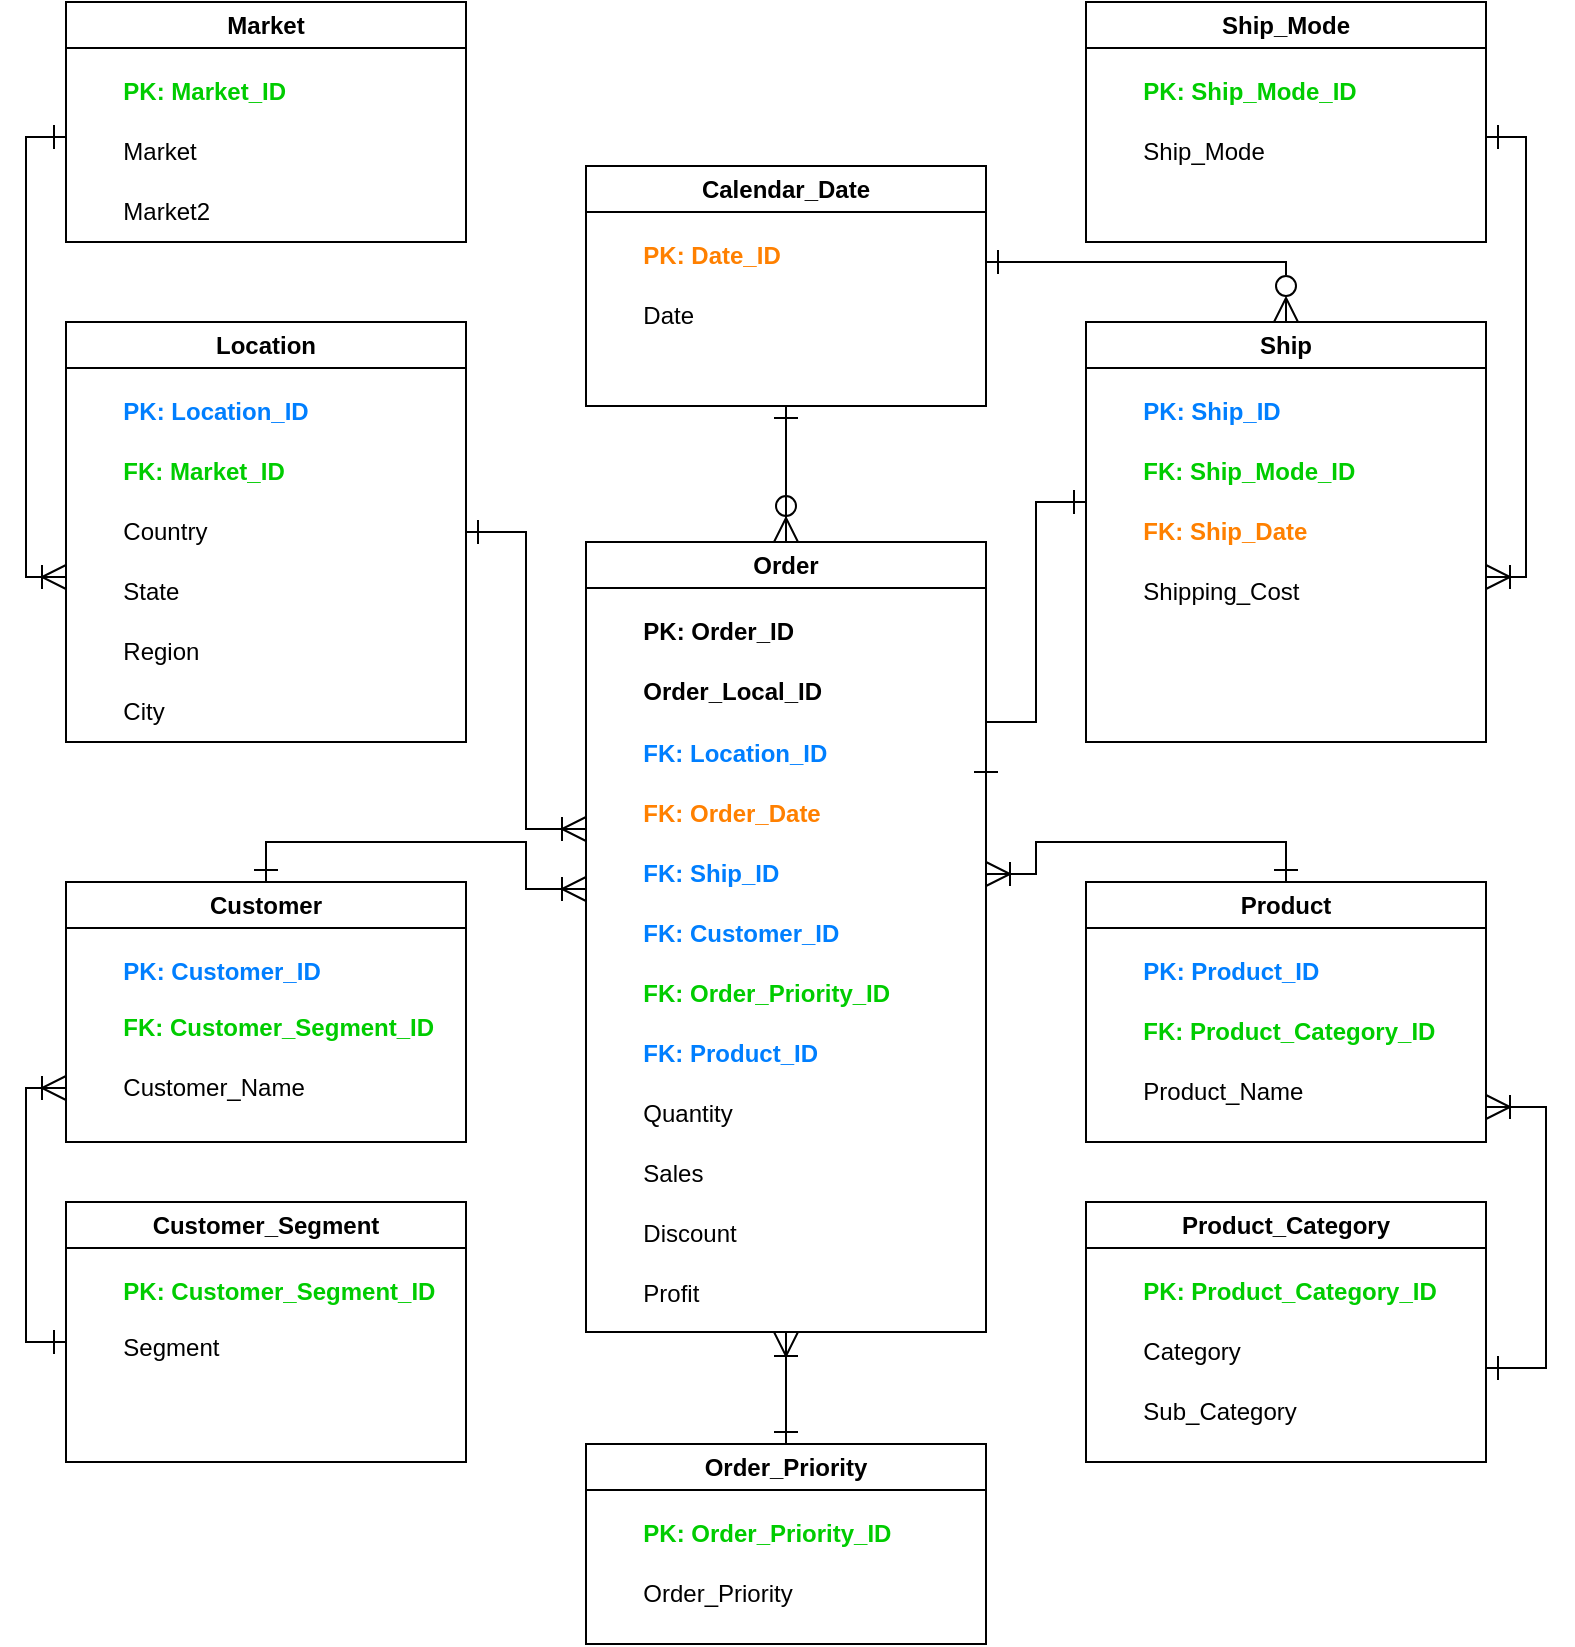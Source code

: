 <mxfile version="22.1.15" type="google">
  <diagram name="Page-1" id="x16oOLmfSuXU1Z4fn3fX">
    <mxGraphModel grid="0" page="1" gridSize="10" guides="1" tooltips="1" connect="1" arrows="1" fold="1" pageScale="1" pageWidth="850" pageHeight="1100" background="#ffffff" math="0" shadow="0">
      <root>
        <mxCell id="0" />
        <mxCell id="1" parent="0" />
        <mxCell id="_JvIo_ulSZdTN_FPrXAl-68" style="edgeStyle=orthogonalEdgeStyle;rounded=0;orthogonalLoop=1;jettySize=auto;html=1;exitX=0.5;exitY=0;exitDx=0;exitDy=0;entryX=0.5;entryY=1;entryDx=0;entryDy=0;startArrow=ERzeroToMany;startFill=0;endArrow=ERone;endFill=0;endSize=10;startSize=10;" edge="1" parent="1" source="1yXG8h2ckXHNTyExK5BX-1" target="_JvIo_ulSZdTN_FPrXAl-37">
          <mxGeometry relative="1" as="geometry">
            <Array as="points">
              <mxPoint x="428" y="-690" />
              <mxPoint x="428" y="-690" />
            </Array>
          </mxGeometry>
        </mxCell>
        <mxCell id="_JvIo_ulSZdTN_FPrXAl-70" style="edgeStyle=orthogonalEdgeStyle;rounded=0;orthogonalLoop=1;jettySize=auto;html=1;exitX=0.5;exitY=1;exitDx=0;exitDy=0;entryX=0.5;entryY=0;entryDx=0;entryDy=0;endArrow=ERone;endFill=0;startArrow=ERoneToMany;startFill=0;endSize=10;startSize=10;" edge="1" parent="1" source="1yXG8h2ckXHNTyExK5BX-1" target="_JvIo_ulSZdTN_FPrXAl-49">
          <mxGeometry relative="1" as="geometry" />
        </mxCell>
        <mxCell id="1yXG8h2ckXHNTyExK5BX-1" value="Order" style="swimlane;whiteSpace=wrap;html=1;" vertex="1" parent="1">
          <mxGeometry x="328" y="-680" width="200" height="395" as="geometry" />
        </mxCell>
        <mxCell id="1yXG8h2ckXHNTyExK5BX-4" value="&lt;font color=&quot;#000000&quot; style=&quot;&quot;&gt;&lt;span style=&quot;white-space: pre;&quot;&gt;&#x9;&lt;/span&gt;PK: Order_ID&lt;/font&gt;" style="text;html=1;strokeColor=none;fillColor=none;align=left;verticalAlign=middle;whiteSpace=wrap;rounded=0;fontColor=#9999FF;fontStyle=1" vertex="1" parent="1yXG8h2ckXHNTyExK5BX-1">
          <mxGeometry y="30" width="200" height="30" as="geometry" />
        </mxCell>
        <mxCell id="1yXG8h2ckXHNTyExK5BX-5" value="&lt;font color=&quot;#007fff&quot;&gt;&lt;b&gt;&lt;span style=&quot;white-space: pre;&quot;&gt;&#x9;&lt;/span&gt;FK: Location_ID&lt;/b&gt;&lt;/font&gt;" style="text;html=1;strokeColor=none;fillColor=none;align=left;verticalAlign=middle;whiteSpace=wrap;rounded=0;" vertex="1" parent="1yXG8h2ckXHNTyExK5BX-1">
          <mxGeometry y="91" width="200" height="30" as="geometry" />
        </mxCell>
        <mxCell id="_JvIo_ulSZdTN_FPrXAl-18" value="&lt;font color=&quot;#ff8000&quot;&gt;&lt;b&gt;&lt;span style=&quot;white-space: pre;&quot;&gt;&#x9;&lt;/span&gt;FK: Order_Date&lt;/b&gt;&lt;/font&gt;" style="text;html=1;strokeColor=none;fillColor=none;align=left;verticalAlign=middle;whiteSpace=wrap;rounded=0;" vertex="1" parent="1yXG8h2ckXHNTyExK5BX-1">
          <mxGeometry y="121" width="200" height="30" as="geometry" />
        </mxCell>
        <mxCell id="_JvIo_ulSZdTN_FPrXAl-53" value="&lt;b&gt;&lt;font color=&quot;#007fff&quot;&gt;&lt;span style=&quot;white-space: pre;&quot;&gt;&#x9;&lt;/span&gt;FK: Ship_ID&lt;/font&gt;&lt;/b&gt;" style="text;html=1;strokeColor=none;fillColor=none;align=left;verticalAlign=middle;whiteSpace=wrap;rounded=0;" vertex="1" parent="1yXG8h2ckXHNTyExK5BX-1">
          <mxGeometry y="151" width="200" height="30" as="geometry" />
        </mxCell>
        <mxCell id="_JvIo_ulSZdTN_FPrXAl-54" value="&lt;b&gt;&lt;font color=&quot;#007fff&quot;&gt;&lt;span style=&quot;white-space: pre;&quot;&gt;&#x9;&lt;/span&gt;FK: Customer_ID&lt;/font&gt;&lt;/b&gt;" style="text;html=1;strokeColor=none;fillColor=none;align=left;verticalAlign=middle;whiteSpace=wrap;rounded=0;" vertex="1" parent="1yXG8h2ckXHNTyExK5BX-1">
          <mxGeometry y="181" width="200" height="30" as="geometry" />
        </mxCell>
        <mxCell id="_JvIo_ulSZdTN_FPrXAl-55" value="&lt;font color=&quot;#00cc00&quot;&gt;&lt;b&gt;&lt;span style=&quot;white-space: pre;&quot;&gt;&#x9;&lt;/span&gt;FK: Order_Priority_ID&lt;/b&gt;&lt;/font&gt;" style="text;html=1;strokeColor=none;fillColor=none;align=left;verticalAlign=middle;whiteSpace=wrap;rounded=0;" vertex="1" parent="1yXG8h2ckXHNTyExK5BX-1">
          <mxGeometry y="211" width="200" height="30" as="geometry" />
        </mxCell>
        <mxCell id="_JvIo_ulSZdTN_FPrXAl-56" value="&lt;font color=&quot;#007fff&quot;&gt;&lt;b&gt;&lt;span style=&quot;white-space: pre;&quot;&gt;&#x9;&lt;/span&gt;FK: Product_ID&lt;/b&gt;&lt;/font&gt;" style="text;html=1;strokeColor=none;fillColor=none;align=left;verticalAlign=middle;whiteSpace=wrap;rounded=0;" vertex="1" parent="1yXG8h2ckXHNTyExK5BX-1">
          <mxGeometry y="241" width="200" height="30" as="geometry" />
        </mxCell>
        <mxCell id="_JvIo_ulSZdTN_FPrXAl-57" value="&lt;span style=&quot;white-space: pre;&quot;&gt;&#x9;&lt;/span&gt;Quantity" style="text;html=1;strokeColor=none;fillColor=none;align=left;verticalAlign=middle;whiteSpace=wrap;rounded=0;" vertex="1" parent="1yXG8h2ckXHNTyExK5BX-1">
          <mxGeometry y="271" width="200" height="30" as="geometry" />
        </mxCell>
        <mxCell id="_JvIo_ulSZdTN_FPrXAl-58" value="&lt;span style=&quot;white-space: pre;&quot;&gt;&#x9;&lt;/span&gt;Sales" style="text;html=1;strokeColor=none;fillColor=none;align=left;verticalAlign=middle;whiteSpace=wrap;rounded=0;" vertex="1" parent="1yXG8h2ckXHNTyExK5BX-1">
          <mxGeometry y="301" width="200" height="30" as="geometry" />
        </mxCell>
        <mxCell id="_JvIo_ulSZdTN_FPrXAl-59" value="&lt;span style=&quot;white-space: pre;&quot;&gt;&#x9;&lt;/span&gt;Discount" style="text;html=1;strokeColor=none;fillColor=none;align=left;verticalAlign=middle;whiteSpace=wrap;rounded=0;" vertex="1" parent="1yXG8h2ckXHNTyExK5BX-1">
          <mxGeometry y="331" width="200" height="30" as="geometry" />
        </mxCell>
        <mxCell id="_JvIo_ulSZdTN_FPrXAl-60" value="&lt;span style=&quot;white-space: pre;&quot;&gt;&#x9;&lt;/span&gt;Profit" style="text;html=1;strokeColor=none;fillColor=none;align=left;verticalAlign=middle;whiteSpace=wrap;rounded=0;" vertex="1" parent="1yXG8h2ckXHNTyExK5BX-1">
          <mxGeometry y="361" width="200" height="30" as="geometry" />
        </mxCell>
        <mxCell id="l98ecOULR_FoofYDJhmJ-1" value="&lt;font color=&quot;#000000&quot; style=&quot;&quot;&gt;&lt;span style=&quot;white-space: pre;&quot;&gt;&#x9;&lt;/span&gt;Order_Local_ID&lt;/font&gt;" style="text;html=1;strokeColor=none;fillColor=none;align=left;verticalAlign=middle;whiteSpace=wrap;rounded=0;fontColor=#9999FF;fontStyle=1" vertex="1" parent="1yXG8h2ckXHNTyExK5BX-1">
          <mxGeometry y="60" width="200" height="30" as="geometry" />
        </mxCell>
        <mxCell id="1yXG8h2ckXHNTyExK5BX-2" value="Customer" style="swimlane;whiteSpace=wrap;html=1;" vertex="1" parent="1">
          <mxGeometry x="68" y="-510" width="200" height="130" as="geometry" />
        </mxCell>
        <mxCell id="1yXG8h2ckXHNTyExK5BX-12" value="&lt;font color=&quot;#007fff&quot;&gt;&lt;b&gt;&lt;span style=&quot;white-space: pre;&quot;&gt;&#x9;&lt;/span&gt;PK: Customer_ID&lt;/b&gt;&lt;/font&gt;" style="text;html=1;strokeColor=none;fillColor=none;align=left;verticalAlign=middle;whiteSpace=wrap;rounded=0;" vertex="1" parent="1yXG8h2ckXHNTyExK5BX-2">
          <mxGeometry y="30" width="200" height="30" as="geometry" />
        </mxCell>
        <mxCell id="1yXG8h2ckXHNTyExK5BX-13" value="&#x9;&lt;font color=&quot;#00cc00&quot;&gt;&lt;b&gt;&lt;span style=&quot;white-space: pre;&quot;&gt;&#x9;&lt;/span&gt;FK: Customer_Segment_ID&lt;/b&gt;&lt;/font&gt;" style="text;html=1;strokeColor=none;fillColor=none;align=left;verticalAlign=middle;whiteSpace=wrap;rounded=0;" vertex="1" parent="1yXG8h2ckXHNTyExK5BX-2">
          <mxGeometry y="58" width="200" height="30" as="geometry" />
        </mxCell>
        <mxCell id="_JvIo_ulSZdTN_FPrXAl-28" value="&lt;span style=&quot;white-space: pre;&quot;&gt;&#x9;&lt;/span&gt;Customer_Name" style="text;html=1;strokeColor=none;fillColor=none;align=left;verticalAlign=middle;whiteSpace=wrap;rounded=0;" vertex="1" parent="1yXG8h2ckXHNTyExK5BX-2">
          <mxGeometry y="88" width="200" height="30" as="geometry" />
        </mxCell>
        <mxCell id="1yXG8h2ckXHNTyExK5BX-3" value="Product" style="swimlane;whiteSpace=wrap;html=1;" vertex="1" parent="1">
          <mxGeometry x="578" y="-510" width="200" height="130" as="geometry" />
        </mxCell>
        <mxCell id="1yXG8h2ckXHNTyExK5BX-8" value="&lt;font color=&quot;#007fff&quot;&gt;&lt;b&gt;&lt;span style=&quot;white-space: pre;&quot;&gt;&#x9;&lt;/span&gt;PK: Product_ID&lt;/b&gt;&lt;/font&gt;" style="text;html=1;strokeColor=none;fillColor=none;align=left;verticalAlign=middle;whiteSpace=wrap;rounded=0;" vertex="1" parent="1yXG8h2ckXHNTyExK5BX-3">
          <mxGeometry y="30" width="200" height="30" as="geometry" />
        </mxCell>
        <mxCell id="1yXG8h2ckXHNTyExK5BX-10" value="&lt;font color=&quot;#00cc00&quot;&gt;&lt;b&gt;&lt;span style=&quot;white-space: pre;&quot;&gt;&#x9;&lt;/span&gt;FK: Product_Category_ID&lt;/b&gt;&lt;/font&gt;" style="text;html=1;strokeColor=none;fillColor=none;align=left;verticalAlign=middle;whiteSpace=wrap;rounded=0;" vertex="1" parent="1yXG8h2ckXHNTyExK5BX-3">
          <mxGeometry y="60" width="200" height="30" as="geometry" />
        </mxCell>
        <mxCell id="_JvIo_ulSZdTN_FPrXAl-22" value="&lt;span style=&quot;white-space: pre;&quot;&gt;&#x9;&lt;/span&gt;Product_Name" style="text;html=1;strokeColor=none;fillColor=none;align=left;verticalAlign=middle;whiteSpace=wrap;rounded=0;" vertex="1" parent="1yXG8h2ckXHNTyExK5BX-3">
          <mxGeometry y="90" width="200" height="30" as="geometry" />
        </mxCell>
        <mxCell id="_JvIo_ulSZdTN_FPrXAl-1" value="Product_Category" style="swimlane;whiteSpace=wrap;html=1;" vertex="1" parent="1">
          <mxGeometry x="578" y="-350" width="200" height="130" as="geometry" />
        </mxCell>
        <mxCell id="_JvIo_ulSZdTN_FPrXAl-2" value="&lt;font color=&quot;#00cc00&quot;&gt;&lt;b&gt;&lt;span style=&quot;white-space: pre;&quot;&gt;&#x9;&lt;/span&gt;PK: Product_Category_ID&lt;/b&gt;&lt;/font&gt;" style="text;html=1;strokeColor=none;fillColor=none;align=left;verticalAlign=middle;whiteSpace=wrap;rounded=0;" vertex="1" parent="_JvIo_ulSZdTN_FPrXAl-1">
          <mxGeometry y="30" width="200" height="30" as="geometry" />
        </mxCell>
        <mxCell id="_JvIo_ulSZdTN_FPrXAl-3" value="&lt;span style=&quot;white-space: pre;&quot;&gt;&#x9;&lt;/span&gt;Category" style="text;html=1;strokeColor=none;fillColor=none;align=left;verticalAlign=middle;whiteSpace=wrap;rounded=0;" vertex="1" parent="_JvIo_ulSZdTN_FPrXAl-1">
          <mxGeometry y="60" width="200" height="30" as="geometry" />
        </mxCell>
        <mxCell id="_JvIo_ulSZdTN_FPrXAl-23" value="&lt;span style=&quot;white-space: pre;&quot;&gt;&#x9;&lt;/span&gt;Sub_Category" style="text;html=1;strokeColor=none;fillColor=none;align=left;verticalAlign=middle;whiteSpace=wrap;rounded=0;" vertex="1" parent="_JvIo_ulSZdTN_FPrXAl-1">
          <mxGeometry y="90" width="200" height="30" as="geometry" />
        </mxCell>
        <mxCell id="_JvIo_ulSZdTN_FPrXAl-4" value="Location" style="swimlane;whiteSpace=wrap;html=1;" vertex="1" parent="1">
          <mxGeometry x="68" y="-790" width="200" height="210" as="geometry" />
        </mxCell>
        <mxCell id="_JvIo_ulSZdTN_FPrXAl-5" value="&lt;font color=&quot;#007fff&quot;&gt;&lt;b&gt;&lt;span style=&quot;white-space: pre;&quot;&gt;&#x9;&lt;/span&gt;PK: Location_ID&lt;/b&gt;&lt;/font&gt;" style="text;html=1;strokeColor=none;fillColor=none;align=left;verticalAlign=middle;whiteSpace=wrap;rounded=0;" vertex="1" parent="_JvIo_ulSZdTN_FPrXAl-4">
          <mxGeometry y="30" width="200" height="30" as="geometry" />
        </mxCell>
        <mxCell id="_JvIo_ulSZdTN_FPrXAl-6" value="&lt;font color=&quot;#00cc00&quot;&gt;&lt;b&gt;&lt;span style=&quot;white-space: pre;&quot;&gt;&#x9;&lt;/span&gt;FK: Market_ID&lt;/b&gt;&lt;/font&gt;" style="text;html=1;strokeColor=none;fillColor=none;align=left;verticalAlign=middle;whiteSpace=wrap;rounded=0;" vertex="1" parent="_JvIo_ulSZdTN_FPrXAl-4">
          <mxGeometry y="60" width="200" height="30" as="geometry" />
        </mxCell>
        <mxCell id="_JvIo_ulSZdTN_FPrXAl-14" value="&lt;span style=&quot;white-space: pre;&quot;&gt;&#x9;&lt;/span&gt;Country" style="text;html=1;strokeColor=none;fillColor=none;align=left;verticalAlign=middle;whiteSpace=wrap;rounded=0;" vertex="1" parent="_JvIo_ulSZdTN_FPrXAl-4">
          <mxGeometry y="90" width="200" height="30" as="geometry" />
        </mxCell>
        <mxCell id="_JvIo_ulSZdTN_FPrXAl-15" value="&lt;span style=&quot;white-space: pre;&quot;&gt;&#x9;&lt;/span&gt;State" style="text;html=1;strokeColor=none;fillColor=none;align=left;verticalAlign=middle;whiteSpace=wrap;rounded=0;" vertex="1" parent="_JvIo_ulSZdTN_FPrXAl-4">
          <mxGeometry y="120" width="200" height="30" as="geometry" />
        </mxCell>
        <mxCell id="_JvIo_ulSZdTN_FPrXAl-16" value="&lt;span style=&quot;white-space: pre;&quot;&gt;&#x9;&lt;/span&gt;Region" style="text;html=1;strokeColor=none;fillColor=none;align=left;verticalAlign=middle;whiteSpace=wrap;rounded=0;" vertex="1" parent="_JvIo_ulSZdTN_FPrXAl-4">
          <mxGeometry y="150" width="200" height="30" as="geometry" />
        </mxCell>
        <mxCell id="_JvIo_ulSZdTN_FPrXAl-17" value="&lt;span style=&quot;white-space: pre;&quot;&gt;&#x9;&lt;/span&gt;City" style="text;html=1;strokeColor=none;fillColor=none;align=left;verticalAlign=middle;whiteSpace=wrap;rounded=0;" vertex="1" parent="_JvIo_ulSZdTN_FPrXAl-4">
          <mxGeometry y="180" width="200" height="30" as="geometry" />
        </mxCell>
        <mxCell id="_JvIo_ulSZdTN_FPrXAl-10" value="Market" style="swimlane;whiteSpace=wrap;html=1;" vertex="1" parent="1">
          <mxGeometry x="68" y="-950" width="200" height="120" as="geometry" />
        </mxCell>
        <mxCell id="_JvIo_ulSZdTN_FPrXAl-11" value="&lt;font color=&quot;#00cc00&quot;&gt;&lt;b&gt;&lt;span style=&quot;white-space: pre;&quot;&gt;&#x9;&lt;/span&gt;PK: Market_ID&lt;/b&gt;&lt;/font&gt;" style="text;html=1;strokeColor=none;fillColor=none;align=left;verticalAlign=middle;whiteSpace=wrap;rounded=0;" vertex="1" parent="_JvIo_ulSZdTN_FPrXAl-10">
          <mxGeometry y="30" width="200" height="30" as="geometry" />
        </mxCell>
        <mxCell id="_JvIo_ulSZdTN_FPrXAl-12" value="&lt;span style=&quot;white-space: pre;&quot;&gt;&#x9;&lt;/span&gt;Market" style="text;html=1;strokeColor=none;fillColor=none;align=left;verticalAlign=middle;whiteSpace=wrap;rounded=0;" vertex="1" parent="_JvIo_ulSZdTN_FPrXAl-10">
          <mxGeometry y="60" width="200" height="30" as="geometry" />
        </mxCell>
        <mxCell id="_JvIo_ulSZdTN_FPrXAl-13" value="&lt;span style=&quot;white-space: pre;&quot;&gt;&#x9;&lt;/span&gt;Market2" style="text;html=1;strokeColor=none;fillColor=none;align=left;verticalAlign=middle;whiteSpace=wrap;rounded=0;" vertex="1" parent="_JvIo_ulSZdTN_FPrXAl-10">
          <mxGeometry y="90" width="200" height="30" as="geometry" />
        </mxCell>
        <mxCell id="_JvIo_ulSZdTN_FPrXAl-24" value="Customer_Segment" style="swimlane;whiteSpace=wrap;html=1;" vertex="1" parent="1">
          <mxGeometry x="68" y="-350" width="200" height="130" as="geometry" />
        </mxCell>
        <mxCell id="_JvIo_ulSZdTN_FPrXAl-25" value="&lt;font color=&quot;#00cc00&quot;&gt;&lt;b&gt;&lt;span style=&quot;white-space: pre;&quot;&gt;&#x9;&lt;/span&gt;PK: Customer_Segment_ID&lt;/b&gt;&lt;/font&gt;" style="text;html=1;strokeColor=none;fillColor=none;align=left;verticalAlign=middle;whiteSpace=wrap;rounded=0;" vertex="1" parent="_JvIo_ulSZdTN_FPrXAl-24">
          <mxGeometry y="30" width="200" height="30" as="geometry" />
        </mxCell>
        <mxCell id="_JvIo_ulSZdTN_FPrXAl-26" value="&lt;span style=&quot;white-space: pre;&quot;&gt;&#x9;&lt;/span&gt;Segment" style="text;html=1;strokeColor=none;fillColor=none;align=left;verticalAlign=middle;whiteSpace=wrap;rounded=0;" vertex="1" parent="_JvIo_ulSZdTN_FPrXAl-24">
          <mxGeometry y="58" width="200" height="30" as="geometry" />
        </mxCell>
        <mxCell id="_JvIo_ulSZdTN_FPrXAl-29" value="Ship" style="swimlane;whiteSpace=wrap;html=1;startSize=23;" vertex="1" parent="1">
          <mxGeometry x="578" y="-790" width="200" height="210" as="geometry" />
        </mxCell>
        <mxCell id="_JvIo_ulSZdTN_FPrXAl-30" value="&lt;font color=&quot;#007fff&quot;&gt;&lt;b&gt;&lt;span style=&quot;white-space: pre;&quot;&gt;&#x9;&lt;/span&gt;PK: Ship_ID&lt;/b&gt;&lt;/font&gt;" style="text;html=1;strokeColor=none;fillColor=none;align=left;verticalAlign=middle;whiteSpace=wrap;rounded=0;" vertex="1" parent="_JvIo_ulSZdTN_FPrXAl-29">
          <mxGeometry y="30" width="200" height="30" as="geometry" />
        </mxCell>
        <mxCell id="_JvIo_ulSZdTN_FPrXAl-31" value="&lt;font color=&quot;#00cc00&quot;&gt;&lt;b&gt;&lt;span style=&quot;white-space: pre;&quot;&gt;&#x9;&lt;/span&gt;FK: Ship_Mode_ID&lt;/b&gt;&lt;/font&gt;" style="text;html=1;strokeColor=none;fillColor=none;align=left;verticalAlign=middle;whiteSpace=wrap;rounded=0;" vertex="1" parent="_JvIo_ulSZdTN_FPrXAl-29">
          <mxGeometry y="60" width="200" height="30" as="geometry" />
        </mxCell>
        <mxCell id="_JvIo_ulSZdTN_FPrXAl-32" value="&lt;font color=&quot;#ff8000&quot;&gt;&lt;b&gt;&lt;span style=&quot;white-space: pre;&quot;&gt;&#x9;&lt;/span&gt;FK: Ship_Date&lt;/b&gt;&lt;/font&gt;" style="text;html=1;strokeColor=none;fillColor=none;align=left;verticalAlign=middle;whiteSpace=wrap;rounded=0;" vertex="1" parent="_JvIo_ulSZdTN_FPrXAl-29">
          <mxGeometry y="90" width="200" height="30" as="geometry" />
        </mxCell>
        <mxCell id="_JvIo_ulSZdTN_FPrXAl-48" value="&lt;span style=&quot;&quot;&gt;&lt;span style=&quot;white-space: pre;&quot;&gt;&amp;nbsp;&lt;span style=&quot;white-space: pre;&quot;&gt;&#x9;&lt;/span&gt;&lt;/span&gt;&lt;/span&gt;Shipping_Cost" style="text;html=1;strokeColor=none;fillColor=none;align=left;verticalAlign=middle;whiteSpace=wrap;rounded=0;" vertex="1" parent="_JvIo_ulSZdTN_FPrXAl-29">
          <mxGeometry y="120" width="200" height="30" as="geometry" />
        </mxCell>
        <mxCell id="_JvIo_ulSZdTN_FPrXAl-37" value="Calendar_Date" style="swimlane;whiteSpace=wrap;html=1;startSize=23;" vertex="1" parent="1">
          <mxGeometry x="328" y="-868" width="200" height="120" as="geometry" />
        </mxCell>
        <mxCell id="_JvIo_ulSZdTN_FPrXAl-38" value="&lt;font color=&quot;#ff8000&quot;&gt;&lt;b&gt;&lt;span style=&quot;white-space: pre;&quot;&gt;&#x9;&lt;/span&gt;PK: Date_ID&lt;/b&gt;&lt;/font&gt;" style="text;html=1;strokeColor=none;fillColor=none;align=left;verticalAlign=middle;whiteSpace=wrap;rounded=0;" vertex="1" parent="_JvIo_ulSZdTN_FPrXAl-37">
          <mxGeometry y="30" width="200" height="30" as="geometry" />
        </mxCell>
        <mxCell id="_JvIo_ulSZdTN_FPrXAl-39" value="&lt;span style=&quot;white-space: pre;&quot;&gt;&#x9;&lt;/span&gt;Date" style="text;html=1;strokeColor=none;fillColor=none;align=left;verticalAlign=middle;whiteSpace=wrap;rounded=0;" vertex="1" parent="_JvIo_ulSZdTN_FPrXAl-37">
          <mxGeometry y="60" width="200" height="30" as="geometry" />
        </mxCell>
        <mxCell id="_JvIo_ulSZdTN_FPrXAl-45" value="Ship_Mode" style="swimlane;whiteSpace=wrap;html=1;startSize=23;" vertex="1" parent="1">
          <mxGeometry x="578" y="-950" width="200" height="120" as="geometry" />
        </mxCell>
        <mxCell id="_JvIo_ulSZdTN_FPrXAl-46" value="&lt;font color=&quot;#00cc00&quot;&gt;&lt;b&gt;&lt;span style=&quot;white-space: pre;&quot;&gt;&#x9;&lt;/span&gt;PK: Ship_Mode_ID&lt;/b&gt;&lt;/font&gt;" style="text;html=1;strokeColor=none;fillColor=none;align=left;verticalAlign=middle;whiteSpace=wrap;rounded=0;" vertex="1" parent="_JvIo_ulSZdTN_FPrXAl-45">
          <mxGeometry y="30" width="200" height="30" as="geometry" />
        </mxCell>
        <mxCell id="_JvIo_ulSZdTN_FPrXAl-47" value="&lt;span style=&quot;white-space: pre;&quot;&gt;&#x9;&lt;/span&gt;Ship_Mode" style="text;html=1;strokeColor=none;fillColor=none;align=left;verticalAlign=middle;whiteSpace=wrap;rounded=0;" vertex="1" parent="_JvIo_ulSZdTN_FPrXAl-45">
          <mxGeometry y="60" width="200" height="30" as="geometry" />
        </mxCell>
        <mxCell id="_JvIo_ulSZdTN_FPrXAl-49" value="Order_Priority" style="swimlane;whiteSpace=wrap;html=1;" vertex="1" parent="1">
          <mxGeometry x="328" y="-229" width="200" height="100" as="geometry" />
        </mxCell>
        <mxCell id="_JvIo_ulSZdTN_FPrXAl-50" value="&lt;b&gt;&lt;span style=&quot;white-space: pre;&quot;&gt;&#x9;&lt;/span&gt;PK: Order_Priority_ID&lt;/b&gt;" style="text;html=1;strokeColor=none;fillColor=none;align=left;verticalAlign=middle;whiteSpace=wrap;rounded=0;fontColor=#00CC00;" vertex="1" parent="_JvIo_ulSZdTN_FPrXAl-49">
          <mxGeometry y="30" width="200" height="30" as="geometry" />
        </mxCell>
        <mxCell id="_JvIo_ulSZdTN_FPrXAl-51" value="&lt;span style=&quot;&quot;&gt;&lt;span style=&quot;white-space: pre;&quot;&gt;&amp;nbsp;&amp;nbsp;&amp;nbsp;&amp;nbsp;&lt;span style=&quot;white-space: pre;&quot;&gt;&#x9;&lt;/span&gt;&lt;/span&gt;&lt;/span&gt;Order_Priority" style="text;html=1;strokeColor=none;fillColor=none;align=left;verticalAlign=middle;whiteSpace=wrap;rounded=0;" vertex="1" parent="_JvIo_ulSZdTN_FPrXAl-49">
          <mxGeometry y="60" width="200" height="30" as="geometry" />
        </mxCell>
        <mxCell id="_JvIo_ulSZdTN_FPrXAl-61" style="edgeStyle=orthogonalEdgeStyle;rounded=0;orthogonalLoop=1;jettySize=auto;html=1;exitX=0;exitY=0.75;exitDx=0;exitDy=0;entryX=1;entryY=0.5;entryDx=0;entryDy=0;startArrow=ERoneToMany;startFill=0;endArrow=ERone;endFill=0;endSize=10;startSize=10;" edge="1" parent="1" source="_JvIo_ulSZdTN_FPrXAl-18" target="_JvIo_ulSZdTN_FPrXAl-14">
          <mxGeometry relative="1" as="geometry" />
        </mxCell>
        <mxCell id="_JvIo_ulSZdTN_FPrXAl-62" style="edgeStyle=orthogonalEdgeStyle;rounded=0;orthogonalLoop=1;jettySize=auto;html=1;exitX=0;exitY=0.75;exitDx=0;exitDy=0;entryX=0.5;entryY=0;entryDx=0;entryDy=0;startArrow=ERoneToMany;startFill=0;endArrow=ERone;endFill=0;endSize=10;startSize=10;" edge="1" parent="1" source="_JvIo_ulSZdTN_FPrXAl-53" target="1yXG8h2ckXHNTyExK5BX-2">
          <mxGeometry relative="1" as="geometry" />
        </mxCell>
        <mxCell id="_JvIo_ulSZdTN_FPrXAl-65" style="edgeStyle=orthogonalEdgeStyle;rounded=0;orthogonalLoop=1;jettySize=auto;html=1;exitX=1;exitY=0.75;exitDx=0;exitDy=0;entryX=1;entryY=0.75;entryDx=0;entryDy=0;startArrow=ERoneToMany;startFill=0;endArrow=ERone;endFill=0;endSize=10;startSize=10;" edge="1" parent="1" source="_JvIo_ulSZdTN_FPrXAl-22" target="_JvIo_ulSZdTN_FPrXAl-3">
          <mxGeometry relative="1" as="geometry">
            <Array as="points">
              <mxPoint x="808" y="-397" />
              <mxPoint x="808" y="-267" />
              <mxPoint x="778" y="-267" />
            </Array>
          </mxGeometry>
        </mxCell>
        <mxCell id="_JvIo_ulSZdTN_FPrXAl-66" style="edgeStyle=orthogonalEdgeStyle;rounded=0;orthogonalLoop=1;jettySize=auto;html=1;exitX=1;exitY=0.5;exitDx=0;exitDy=0;entryX=0.5;entryY=0;entryDx=0;entryDy=0;startArrow=ERoneToMany;startFill=0;endArrow=ERone;endFill=0;endSize=10;startSize=10;" edge="1" parent="1" source="_JvIo_ulSZdTN_FPrXAl-53" target="1yXG8h2ckXHNTyExK5BX-3">
          <mxGeometry relative="1" as="geometry" />
        </mxCell>
        <mxCell id="_JvIo_ulSZdTN_FPrXAl-67" style="edgeStyle=orthogonalEdgeStyle;rounded=0;orthogonalLoop=1;jettySize=auto;html=1;exitX=1;exitY=1;exitDx=0;exitDy=0;entryX=0;entryY=0;entryDx=0;entryDy=0;startArrow=ERone;startFill=0;endArrow=ERone;endFill=0;endSize=10;startSize=10;" edge="1" parent="1" source="1yXG8h2ckXHNTyExK5BX-5" target="_JvIo_ulSZdTN_FPrXAl-32">
          <mxGeometry relative="1" as="geometry">
            <Array as="points">
              <mxPoint x="553" y="-590" />
              <mxPoint x="553" y="-700" />
            </Array>
          </mxGeometry>
        </mxCell>
        <mxCell id="_JvIo_ulSZdTN_FPrXAl-64" style="edgeStyle=orthogonalEdgeStyle;rounded=0;orthogonalLoop=1;jettySize=auto;html=1;exitX=0;exitY=0.5;exitDx=0;exitDy=0;startArrow=ERoneToMany;startFill=0;endArrow=ERone;endFill=0;endSize=10;startSize=10;" edge="1" parent="1" source="_JvIo_ulSZdTN_FPrXAl-28">
          <mxGeometry relative="1" as="geometry">
            <mxPoint x="68" y="-280" as="targetPoint" />
            <Array as="points">
              <mxPoint x="48" y="-407" />
              <mxPoint x="48" y="-280" />
              <mxPoint x="68" y="-280" />
            </Array>
          </mxGeometry>
        </mxCell>
        <mxCell id="_JvIo_ulSZdTN_FPrXAl-72" style="edgeStyle=orthogonalEdgeStyle;rounded=0;orthogonalLoop=1;jettySize=auto;html=1;exitX=1;exitY=0.25;exitDx=0;exitDy=0;entryX=1;entryY=0.25;entryDx=0;entryDy=0;startArrow=ERone;startFill=0;endArrow=ERoneToMany;endFill=0;endSize=10;startSize=10;" edge="1" parent="1" source="_JvIo_ulSZdTN_FPrXAl-47" target="_JvIo_ulSZdTN_FPrXAl-48">
          <mxGeometry relative="1" as="geometry" />
        </mxCell>
        <mxCell id="_JvIo_ulSZdTN_FPrXAl-73" style="edgeStyle=orthogonalEdgeStyle;rounded=0;orthogonalLoop=1;jettySize=auto;html=1;exitX=0;exitY=0.25;exitDx=0;exitDy=0;entryX=0;entryY=0.25;entryDx=0;entryDy=0;startArrow=ERone;startFill=0;endArrow=ERoneToMany;endFill=0;endSize=10;startSize=10;" edge="1" parent="1" source="_JvIo_ulSZdTN_FPrXAl-12" target="_JvIo_ulSZdTN_FPrXAl-15">
          <mxGeometry relative="1" as="geometry" />
        </mxCell>
        <mxCell id="_JvIo_ulSZdTN_FPrXAl-74" style="edgeStyle=orthogonalEdgeStyle;rounded=0;orthogonalLoop=1;jettySize=auto;html=1;entryX=0.5;entryY=0;entryDx=0;entryDy=0;startArrow=ERone;startFill=0;endArrow=ERzeroToMany;endFill=0;endSize=10;startSize=10;" edge="1" parent="1" target="_JvIo_ulSZdTN_FPrXAl-29">
          <mxGeometry relative="1" as="geometry">
            <mxPoint x="528" y="-820" as="sourcePoint" />
            <Array as="points">
              <mxPoint x="528" y="-820" />
              <mxPoint x="678" y="-820" />
            </Array>
          </mxGeometry>
        </mxCell>
      </root>
    </mxGraphModel>
  </diagram>
</mxfile>
